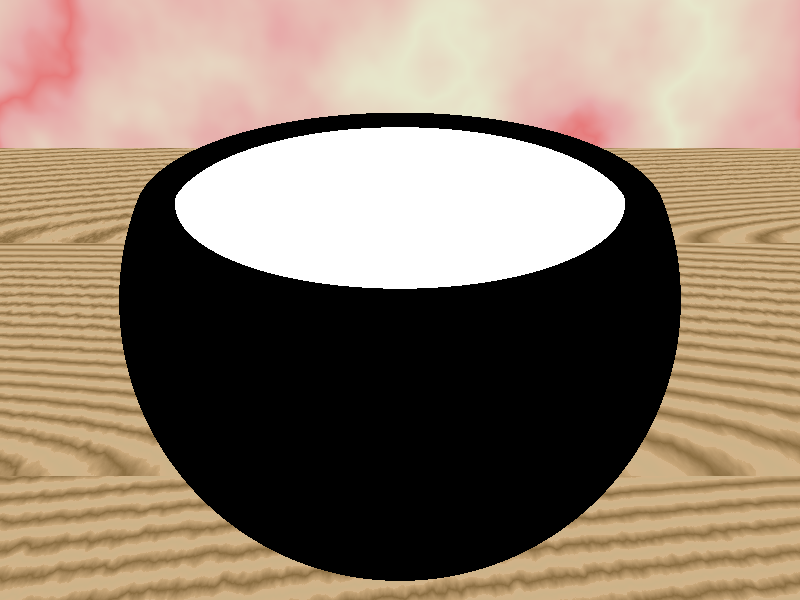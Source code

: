 // Persistence Of Vision raytracer version 3.0 sample file.
// File by Various and Sundry
// Revision Note:
// Reworked both the declared wood texture (turb and colormap) and
// the application of it on the floor plane.
// Note that wood doesn't really look like much until you get around
// 640x480.  Anti-aliasing helps even more to bring out the detail.  -dmf

#version 3.0
global_settings { assumed_gamma 1.0 }

#include "shapes.inc"
#include "colors.inc"
#include "textures.inc"

// a light tan wood with brown rings
#declare New_Tan_Wood = pigment {
   wood
   turbulence 0.03
   colour_map {
      [0.0 0.4  colour red 0.6 green 0.45 blue 0.25
                colour red 0.65 green 0.45 blue 0.25]
      [0.4 1.01 colour red 0.6 green 0.4 blue 0.2
                colour red 0.25 green 0.15 blue 0.05]
   }
}

camera {
   location <0, 25, -40>
   up  y
   right x*4/3
   direction z
   look_at 0
}

// A bowl
intersection {
   sphere { <0.0, 0.0, 0.0>, 1.0 }
   sphere { <0.0, 0.0, 0.0>  0.9 inverse }
   plane { y, 0.5 }
   scale 20.0
   pigment { Black }
   normal {
        wrinkles 0.5
        scale 2
   }
   finish {
      reflection 0.6
   }
}


// Water
union {
   disc { 0, y, 17.2 translate y*9.14
      pigment { Blue }
      finish {
         reflection 0.6
      }
   }
   disc { 0, y, 17.2 translate y*9.15
      pigment { White filter 0.95}
      normal {
         ripples 0.5
         frequency 100.0
         scale 100.0
      }
      finish {
         reflection 0.3
         refraction 0.6
         ior 1.2
      }
   }
}

// Wood floor
plane { y, -20.0
   pigment {                  // seems to reduce "moire" effect on the grain
      New_Tan_Wood            // Think of a log, facing you...
      scale <2, 2, 1>         // z is infinite, so 1 is ok...
      rotate <0, 90, 0>       // turn the "log" to the x axis
      rotate <0.0, 0.0, 10.0> // tilt the log just a little bit
      translate <0, -4, 0>    // lift it to where the rings are larger
      rotate <5, 0, 0>        // tip it again, this time on x axis
      warp { repeat z*50 offset <0.1, 0.1, 0.1> flip y }

   }

   finish {
      crand 0.015
      ambient 0.15
      diffuse 0.35
   }
}

// Back wall
 plane { z, 100.0
    pigment {
       Red_Marble
       scale 100.0
    }
    finish {
      ambient 0.15
      diffuse 0.15
   }
}

// A sky to reflect in the water
plane { y, 150.0
   pigment { colour red 0.5 green 0.5 blue 1.0 }
   finish {
      ambient 1
   }
}

// Light source
light_source { <100.0, 120.0, -130.0> colour White }
